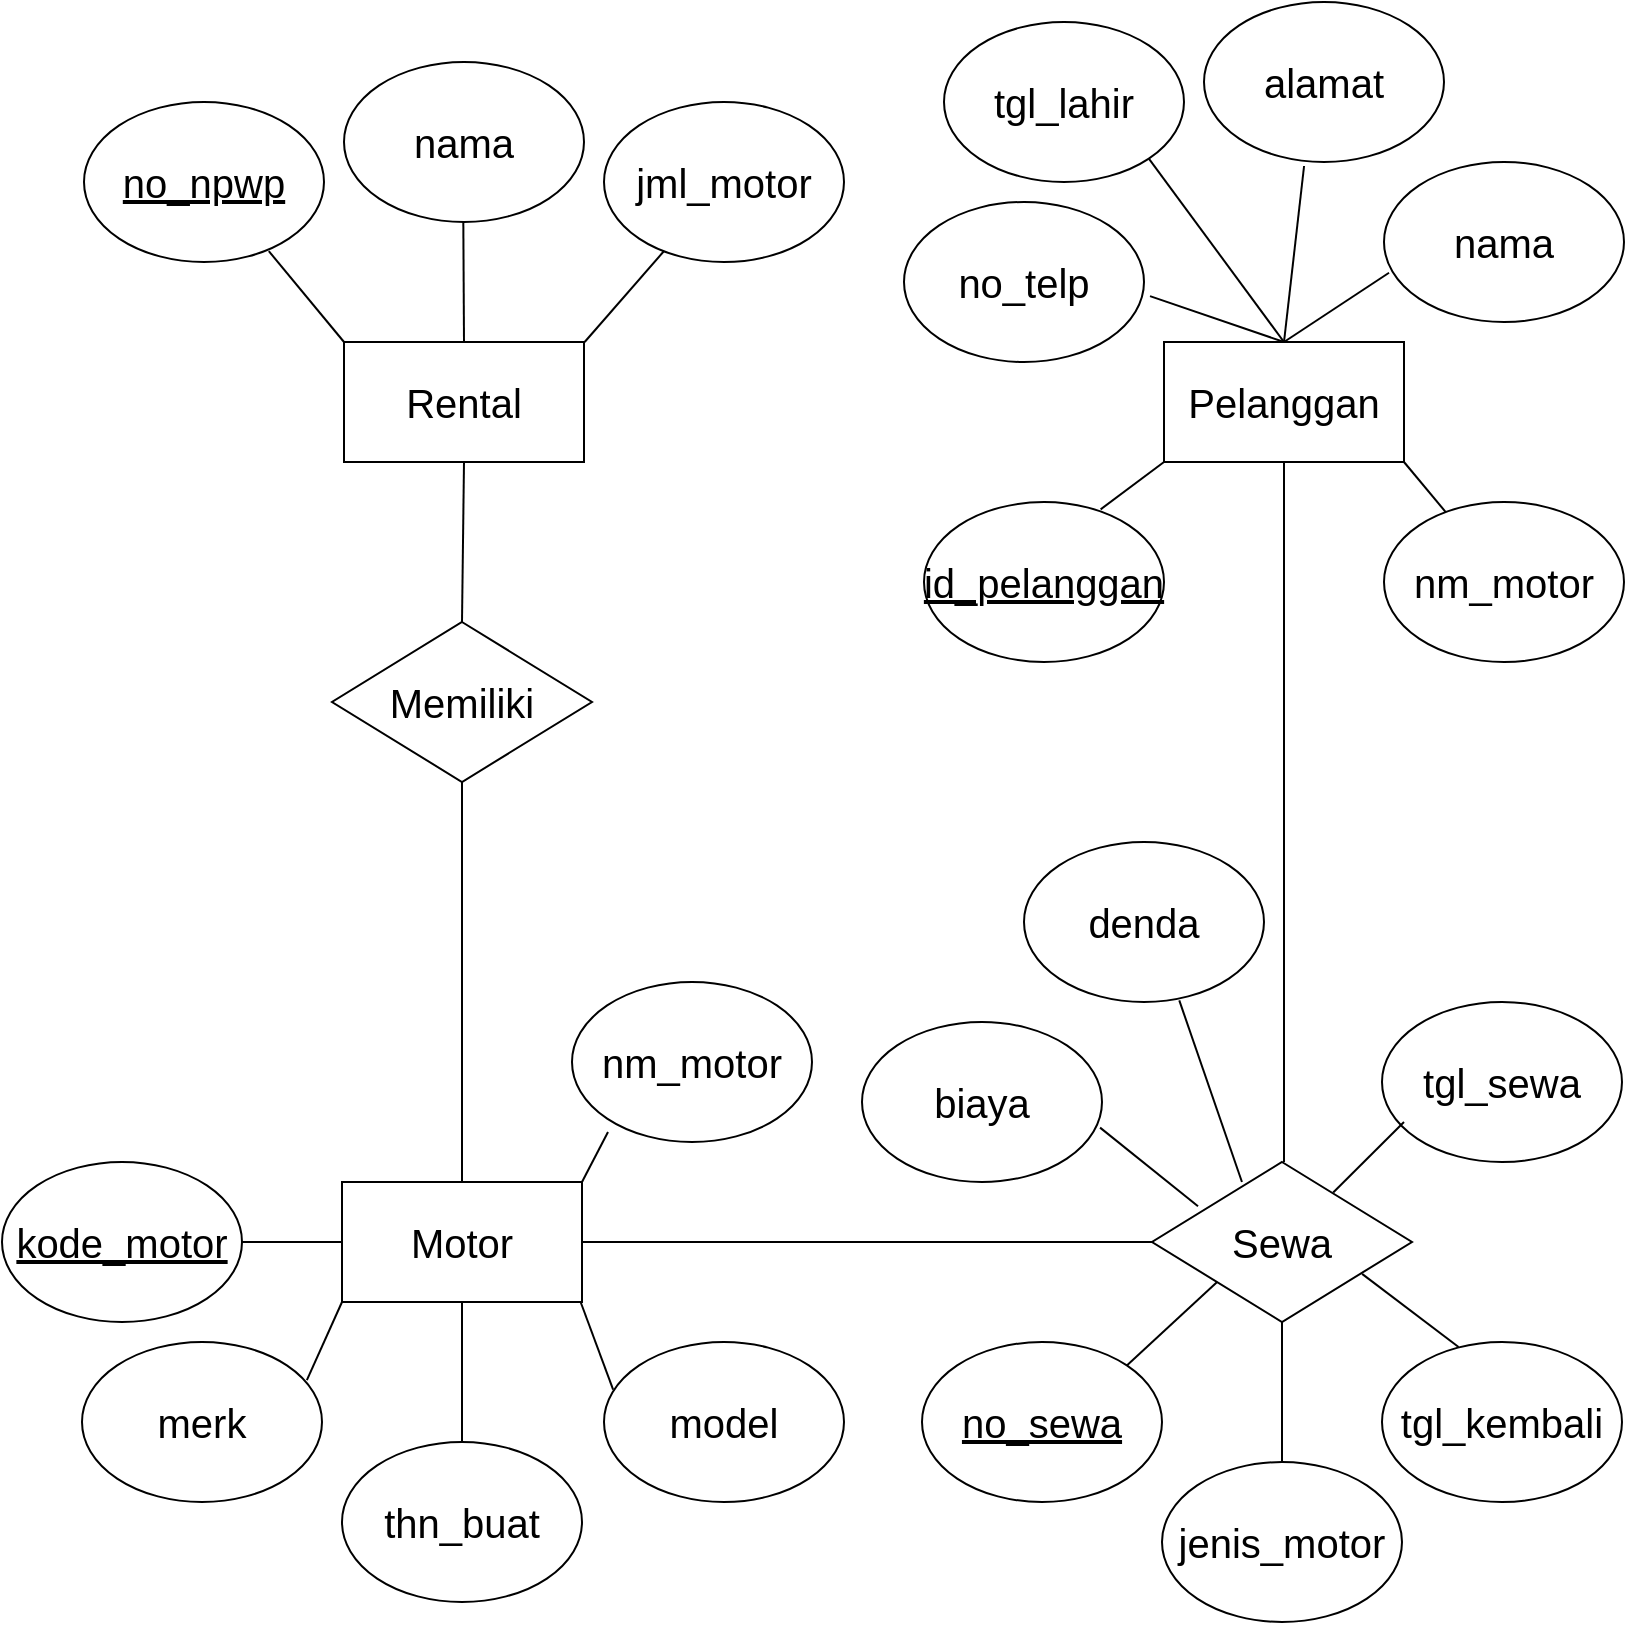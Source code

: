 <mxfile version="13.10.4" type="device"><diagram id="xQ3o0Gpfodc2S4XI9J0s" name="Page-1"><mxGraphModel dx="1422" dy="745" grid="1" gridSize="10" guides="1" tooltips="1" connect="1" arrows="1" fold="1" page="1" pageScale="1" pageWidth="827" pageHeight="1169" math="0" shadow="0"><root><mxCell id="0"/><mxCell id="1" parent="0"/><mxCell id="_W2idPtBpbDoPY4vQF8R-1" value="&lt;font style=&quot;font-size: 20px&quot;&gt;Rental&lt;/font&gt;" style="rounded=0;whiteSpace=wrap;html=1;" parent="1" vertex="1"><mxGeometry x="180" y="170" width="120" height="60" as="geometry"/></mxCell><mxCell id="_W2idPtBpbDoPY4vQF8R-2" value="&lt;font style=&quot;font-size: 20px&quot;&gt;Motor&lt;/font&gt;" style="rounded=0;whiteSpace=wrap;html=1;" parent="1" vertex="1"><mxGeometry x="179" y="590" width="120" height="60" as="geometry"/></mxCell><mxCell id="_W2idPtBpbDoPY4vQF8R-3" value="&lt;font style=&quot;font-size: 20px&quot;&gt;Pelanggan&lt;/font&gt;" style="rounded=0;whiteSpace=wrap;html=1;" parent="1" vertex="1"><mxGeometry x="590" y="170" width="120" height="60" as="geometry"/></mxCell><mxCell id="_W2idPtBpbDoPY4vQF8R-4" value="&lt;font style=&quot;font-size: 20px&quot;&gt;Sewa&lt;/font&gt;" style="rhombus;whiteSpace=wrap;html=1;" parent="1" vertex="1"><mxGeometry x="584" y="580" width="130" height="80" as="geometry"/></mxCell><mxCell id="_W2idPtBpbDoPY4vQF8R-5" value="&lt;font style=&quot;font-size: 20px&quot;&gt;Memiliki&lt;/font&gt;" style="rhombus;whiteSpace=wrap;html=1;" parent="1" vertex="1"><mxGeometry x="174" y="310" width="130" height="80" as="geometry"/></mxCell><mxCell id="_W2idPtBpbDoPY4vQF8R-6" value="&lt;font style=&quot;font-size: 20px&quot;&gt;&lt;u&gt;no_npwp&lt;/u&gt;&lt;/font&gt;" style="ellipse;whiteSpace=wrap;html=1;" parent="1" vertex="1"><mxGeometry x="50" y="50" width="120" height="80" as="geometry"/></mxCell><mxCell id="_W2idPtBpbDoPY4vQF8R-7" value="&lt;font style=&quot;font-size: 20px&quot;&gt;nama&lt;/font&gt;" style="ellipse;whiteSpace=wrap;html=1;" parent="1" vertex="1"><mxGeometry x="180" y="30" width="120" height="80" as="geometry"/></mxCell><mxCell id="_W2idPtBpbDoPY4vQF8R-9" value="&lt;font style=&quot;font-size: 20px&quot;&gt;jml_motor&lt;/font&gt;" style="ellipse;whiteSpace=wrap;html=1;" parent="1" vertex="1"><mxGeometry x="310" y="50" width="120" height="80" as="geometry"/></mxCell><mxCell id="_W2idPtBpbDoPY4vQF8R-12" value="&lt;font style=&quot;font-size: 20px&quot;&gt;&lt;u&gt;kode_motor&lt;/u&gt;&lt;/font&gt;" style="ellipse;whiteSpace=wrap;html=1;" parent="1" vertex="1"><mxGeometry x="9" y="580" width="120" height="80" as="geometry"/></mxCell><mxCell id="_W2idPtBpbDoPY4vQF8R-13" value="&lt;font style=&quot;font-size: 20px&quot;&gt;merk&lt;/font&gt;" style="ellipse;whiteSpace=wrap;html=1;" parent="1" vertex="1"><mxGeometry x="49" y="670" width="120" height="80" as="geometry"/></mxCell><mxCell id="_W2idPtBpbDoPY4vQF8R-14" value="&lt;font style=&quot;font-size: 20px&quot;&gt;thn_buat&lt;/font&gt;" style="ellipse;whiteSpace=wrap;html=1;" parent="1" vertex="1"><mxGeometry x="179" y="720" width="120" height="80" as="geometry"/></mxCell><mxCell id="_W2idPtBpbDoPY4vQF8R-15" value="&lt;font style=&quot;font-size: 20px&quot;&gt;model&lt;/font&gt;" style="ellipse;whiteSpace=wrap;html=1;" parent="1" vertex="1"><mxGeometry x="310" y="670" width="120" height="80" as="geometry"/></mxCell><mxCell id="_W2idPtBpbDoPY4vQF8R-16" value="&lt;font style=&quot;font-size: 20px&quot;&gt;&lt;u&gt;no_sewa&lt;/u&gt;&lt;/font&gt;" style="ellipse;whiteSpace=wrap;html=1;" parent="1" vertex="1"><mxGeometry x="469" y="670" width="120" height="80" as="geometry"/></mxCell><mxCell id="_W2idPtBpbDoPY4vQF8R-17" value="&lt;font style=&quot;font-size: 20px&quot;&gt;jenis_motor&lt;/font&gt;" style="ellipse;whiteSpace=wrap;html=1;" parent="1" vertex="1"><mxGeometry x="589" y="730" width="120" height="80" as="geometry"/></mxCell><mxCell id="_W2idPtBpbDoPY4vQF8R-18" value="&lt;font style=&quot;font-size: 20px&quot;&gt;tgl_kembali&lt;/font&gt;" style="ellipse;whiteSpace=wrap;html=1;" parent="1" vertex="1"><mxGeometry x="699" y="670" width="120" height="80" as="geometry"/></mxCell><mxCell id="_W2idPtBpbDoPY4vQF8R-19" value="&lt;font style=&quot;font-size: 20px&quot;&gt;tgl_sewa&lt;/font&gt;" style="ellipse;whiteSpace=wrap;html=1;" parent="1" vertex="1"><mxGeometry x="699" y="500" width="120" height="80" as="geometry"/></mxCell><mxCell id="_W2idPtBpbDoPY4vQF8R-20" value="&lt;font style=&quot;font-size: 20px&quot;&gt;biaya&lt;/font&gt;" style="ellipse;whiteSpace=wrap;html=1;" parent="1" vertex="1"><mxGeometry x="439" y="510" width="120" height="80" as="geometry"/></mxCell><mxCell id="_W2idPtBpbDoPY4vQF8R-21" value="&lt;font style=&quot;font-size: 20px&quot;&gt;denda&lt;/font&gt;" style="ellipse;whiteSpace=wrap;html=1;" parent="1" vertex="1"><mxGeometry x="520" y="420" width="120" height="80" as="geometry"/></mxCell><mxCell id="_W2idPtBpbDoPY4vQF8R-22" value="&lt;font style=&quot;font-size: 20px&quot;&gt;&lt;u&gt;id_pelanggan&lt;/u&gt;&lt;/font&gt;" style="ellipse;whiteSpace=wrap;html=1;" parent="1" vertex="1"><mxGeometry x="470" y="250" width="120" height="80" as="geometry"/></mxCell><mxCell id="_W2idPtBpbDoPY4vQF8R-23" value="&lt;font style=&quot;font-size: 20px&quot;&gt;nm_motor&lt;/font&gt;" style="ellipse;whiteSpace=wrap;html=1;" parent="1" vertex="1"><mxGeometry x="700" y="250" width="120" height="80" as="geometry"/></mxCell><mxCell id="_W2idPtBpbDoPY4vQF8R-24" value="&lt;font style=&quot;font-size: 20px&quot;&gt;nama&lt;/font&gt;" style="ellipse;whiteSpace=wrap;html=1;" parent="1" vertex="1"><mxGeometry x="700" y="80" width="120" height="80" as="geometry"/></mxCell><mxCell id="_W2idPtBpbDoPY4vQF8R-25" value="&lt;font style=&quot;font-size: 20px&quot;&gt;alamat&lt;/font&gt;" style="ellipse;whiteSpace=wrap;html=1;" parent="1" vertex="1"><mxGeometry x="610" width="120" height="80" as="geometry"/></mxCell><mxCell id="_W2idPtBpbDoPY4vQF8R-26" value="&lt;font style=&quot;font-size: 20px&quot;&gt;tgl_lahir&lt;/font&gt;" style="ellipse;whiteSpace=wrap;html=1;" parent="1" vertex="1"><mxGeometry x="480" y="10" width="120" height="80" as="geometry"/></mxCell><mxCell id="_W2idPtBpbDoPY4vQF8R-27" value="&lt;font style=&quot;font-size: 20px&quot;&gt;no_telp&lt;/font&gt;" style="ellipse;whiteSpace=wrap;html=1;" parent="1" vertex="1"><mxGeometry x="460" y="100" width="120" height="80" as="geometry"/></mxCell><mxCell id="_W2idPtBpbDoPY4vQF8R-28" value="" style="endArrow=none;html=1;entryX=0.5;entryY=1;entryDx=0;entryDy=0;exitX=0.5;exitY=0;exitDx=0;exitDy=0;" parent="1" source="_W2idPtBpbDoPY4vQF8R-5" target="_W2idPtBpbDoPY4vQF8R-1" edge="1"><mxGeometry width="50" height="50" relative="1" as="geometry"><mxPoint x="370" y="390" as="sourcePoint"/><mxPoint x="240" y="280" as="targetPoint"/></mxGeometry></mxCell><mxCell id="_W2idPtBpbDoPY4vQF8R-29" value="" style="endArrow=none;html=1;" parent="1" edge="1"><mxGeometry width="50" height="50" relative="1" as="geometry"><mxPoint x="239" y="590" as="sourcePoint"/><mxPoint x="239" y="390" as="targetPoint"/></mxGeometry></mxCell><mxCell id="_W2idPtBpbDoPY4vQF8R-30" value="" style="endArrow=none;html=1;entryX=0;entryY=0.5;entryDx=0;entryDy=0;exitX=1;exitY=0.5;exitDx=0;exitDy=0;" parent="1" source="_W2idPtBpbDoPY4vQF8R-2" target="_W2idPtBpbDoPY4vQF8R-4" edge="1"><mxGeometry width="50" height="50" relative="1" as="geometry"><mxPoint x="439" y="610.0" as="sourcePoint"/><mxPoint x="439" y="400.0" as="targetPoint"/></mxGeometry></mxCell><mxCell id="_W2idPtBpbDoPY4vQF8R-31" value="" style="endArrow=none;html=1;entryX=0.5;entryY=1;entryDx=0;entryDy=0;" parent="1" target="_W2idPtBpbDoPY4vQF8R-3" edge="1"><mxGeometry width="50" height="50" relative="1" as="geometry"><mxPoint x="650" y="580" as="sourcePoint"/><mxPoint x="649.66" y="500.0" as="targetPoint"/></mxGeometry></mxCell><mxCell id="_W2idPtBpbDoPY4vQF8R-32" value="" style="endArrow=none;html=1;entryX=0.5;entryY=1;entryDx=0;entryDy=0;" parent="1" edge="1"><mxGeometry width="50" height="50" relative="1" as="geometry"><mxPoint x="240" y="170" as="sourcePoint"/><mxPoint x="239.66" y="110.0" as="targetPoint"/></mxGeometry></mxCell><mxCell id="_W2idPtBpbDoPY4vQF8R-33" value="" style="endArrow=none;html=1;" parent="1" target="_W2idPtBpbDoPY4vQF8R-9" edge="1"><mxGeometry width="50" height="50" relative="1" as="geometry"><mxPoint x="300.34" y="170.0" as="sourcePoint"/><mxPoint x="300.0" y="110.0" as="targetPoint"/></mxGeometry></mxCell><mxCell id="_W2idPtBpbDoPY4vQF8R-35" value="" style="endArrow=none;html=1;entryX=0.77;entryY=0.932;entryDx=0;entryDy=0;entryPerimeter=0;" parent="1" target="_W2idPtBpbDoPY4vQF8R-6" edge="1"><mxGeometry width="50" height="50" relative="1" as="geometry"><mxPoint x="180.0" y="170.0" as="sourcePoint"/><mxPoint x="219.344" y="124.518" as="targetPoint"/></mxGeometry></mxCell><mxCell id="_W2idPtBpbDoPY4vQF8R-37" value="" style="endArrow=none;html=1;entryX=0.5;entryY=0;entryDx=0;entryDy=0;exitX=0.5;exitY=1;exitDx=0;exitDy=0;" parent="1" source="_W2idPtBpbDoPY4vQF8R-2" target="_W2idPtBpbDoPY4vQF8R-14" edge="1"><mxGeometry width="50" height="50" relative="1" as="geometry"><mxPoint x="239" y="670" as="sourcePoint"/><mxPoint x="239" y="390" as="targetPoint"/></mxGeometry></mxCell><mxCell id="_W2idPtBpbDoPY4vQF8R-38" value="" style="endArrow=none;html=1;entryX=0.038;entryY=0.298;entryDx=0;entryDy=0;exitX=0.5;exitY=1;exitDx=0;exitDy=0;entryPerimeter=0;" parent="1" target="_W2idPtBpbDoPY4vQF8R-15" edge="1"><mxGeometry width="50" height="50" relative="1" as="geometry"><mxPoint x="298.31" y="650" as="sourcePoint"/><mxPoint x="298.31" y="720.0" as="targetPoint"/></mxGeometry></mxCell><mxCell id="_W2idPtBpbDoPY4vQF8R-39" value="" style="endArrow=none;html=1;entryX=0.937;entryY=0.238;entryDx=0;entryDy=0;exitX=0.5;exitY=1;exitDx=0;exitDy=0;entryPerimeter=0;" parent="1" target="_W2idPtBpbDoPY4vQF8R-13" edge="1"><mxGeometry width="50" height="50" relative="1" as="geometry"><mxPoint x="179.0" y="650" as="sourcePoint"/><mxPoint x="204.25" y="693.84" as="targetPoint"/></mxGeometry></mxCell><mxCell id="_W2idPtBpbDoPY4vQF8R-40" value="" style="endArrow=none;html=1;entryX=1;entryY=0.5;entryDx=0;entryDy=0;exitX=0;exitY=0.5;exitDx=0;exitDy=0;" parent="1" source="_W2idPtBpbDoPY4vQF8R-2" target="_W2idPtBpbDoPY4vQF8R-12" edge="1"><mxGeometry width="50" height="50" relative="1" as="geometry"><mxPoint x="169" y="610" as="sourcePoint"/><mxPoint x="161.44" y="660" as="targetPoint"/></mxGeometry></mxCell><mxCell id="_W2idPtBpbDoPY4vQF8R-41" value="" style="endArrow=none;html=1;entryX=1;entryY=0;entryDx=0;entryDy=0;exitX=0.5;exitY=1;exitDx=0;exitDy=0;" parent="1" target="_W2idPtBpbDoPY4vQF8R-16" edge="1"><mxGeometry width="50" height="50" relative="1" as="geometry"><mxPoint x="616.56" y="640" as="sourcePoint"/><mxPoint x="599" y="679.04" as="targetPoint"/></mxGeometry></mxCell><mxCell id="_W2idPtBpbDoPY4vQF8R-42" value="" style="endArrow=none;html=1;entryX=0.5;entryY=0;entryDx=0;entryDy=0;exitX=0.5;exitY=1;exitDx=0;exitDy=0;" parent="1" source="_W2idPtBpbDoPY4vQF8R-4" target="_W2idPtBpbDoPY4vQF8R-17" edge="1"><mxGeometry width="50" height="50" relative="1" as="geometry"><mxPoint x="654.13" y="660" as="sourcePoint"/><mxPoint x="608.996" y="701.716" as="targetPoint"/></mxGeometry></mxCell><mxCell id="_W2idPtBpbDoPY4vQF8R-43" value="" style="endArrow=none;html=1;entryX=0.319;entryY=0.031;entryDx=0;entryDy=0;exitX=0.808;exitY=0.699;exitDx=0;exitDy=0;entryPerimeter=0;exitPerimeter=0;" parent="1" source="_W2idPtBpbDoPY4vQF8R-4" target="_W2idPtBpbDoPY4vQF8R-18" edge="1"><mxGeometry width="50" height="50" relative="1" as="geometry"><mxPoint x="714" y="618.28" as="sourcePoint"/><mxPoint x="668.866" y="659.996" as="targetPoint"/></mxGeometry></mxCell><mxCell id="_W2idPtBpbDoPY4vQF8R-44" value="" style="endArrow=none;html=1;exitX=0.697;exitY=0.191;exitDx=0;exitDy=0;exitPerimeter=0;" parent="1" source="_W2idPtBpbDoPY4vQF8R-4" edge="1"><mxGeometry width="50" height="50" relative="1" as="geometry"><mxPoint x="665.76" y="531.72" as="sourcePoint"/><mxPoint x="710" y="560" as="targetPoint"/></mxGeometry></mxCell><mxCell id="_W2idPtBpbDoPY4vQF8R-45" value="" style="endArrow=none;html=1;exitX=0.346;exitY=0.125;exitDx=0;exitDy=0;exitPerimeter=0;entryX=0.647;entryY=0.99;entryDx=0;entryDy=0;entryPerimeter=0;" parent="1" source="_W2idPtBpbDoPY4vQF8R-4" target="_W2idPtBpbDoPY4vQF8R-21" edge="1"><mxGeometry width="50" height="50" relative="1" as="geometry"><mxPoint x="563.61" y="515.28" as="sourcePoint"/><mxPoint x="599.0" y="480" as="targetPoint"/></mxGeometry></mxCell><mxCell id="_W2idPtBpbDoPY4vQF8R-46" value="" style="endArrow=none;html=1;exitX=0.177;exitY=0.277;exitDx=0;exitDy=0;exitPerimeter=0;entryX=0.992;entryY=0.66;entryDx=0;entryDy=0;entryPerimeter=0;" parent="1" source="_W2idPtBpbDoPY4vQF8R-4" target="_W2idPtBpbDoPY4vQF8R-20" edge="1"><mxGeometry width="50" height="50" relative="1" as="geometry"><mxPoint x="608.98" y="610" as="sourcePoint"/><mxPoint x="579.0" y="500" as="targetPoint"/></mxGeometry></mxCell><mxCell id="_W2idPtBpbDoPY4vQF8R-47" value="" style="endArrow=none;html=1;entryX=0.417;entryY=1.025;entryDx=0;entryDy=0;exitX=0.5;exitY=0;exitDx=0;exitDy=0;entryPerimeter=0;" parent="1" source="_W2idPtBpbDoPY4vQF8R-3" target="_W2idPtBpbDoPY4vQF8R-25" edge="1"><mxGeometry width="50" height="50" relative="1" as="geometry"><mxPoint x="649.92" y="160" as="sourcePoint"/><mxPoint x="649.58" y="100.0" as="targetPoint"/></mxGeometry></mxCell><mxCell id="_W2idPtBpbDoPY4vQF8R-48" value="" style="endArrow=none;html=1;entryX=1;entryY=1;entryDx=0;entryDy=0;exitX=0.5;exitY=0;exitDx=0;exitDy=0;" parent="1" target="_W2idPtBpbDoPY4vQF8R-26" edge="1"><mxGeometry width="50" height="50" relative="1" as="geometry"><mxPoint x="650" y="170" as="sourcePoint"/><mxPoint x="660.04" y="82" as="targetPoint"/></mxGeometry></mxCell><mxCell id="_W2idPtBpbDoPY4vQF8R-49" value="" style="endArrow=none;html=1;entryX=0.021;entryY=0.692;entryDx=0;entryDy=0;exitX=0.5;exitY=0;exitDx=0;exitDy=0;entryPerimeter=0;" parent="1" target="_W2idPtBpbDoPY4vQF8R-24" edge="1"><mxGeometry width="50" height="50" relative="1" as="geometry"><mxPoint x="650" y="170" as="sourcePoint"/><mxPoint x="660.04" y="82" as="targetPoint"/></mxGeometry></mxCell><mxCell id="_W2idPtBpbDoPY4vQF8R-50" value="" style="endArrow=none;html=1;entryX=1.025;entryY=0.588;entryDx=0;entryDy=0;exitX=0.5;exitY=0;exitDx=0;exitDy=0;entryPerimeter=0;" parent="1" target="_W2idPtBpbDoPY4vQF8R-27" edge="1"><mxGeometry width="50" height="50" relative="1" as="geometry"><mxPoint x="650" y="170" as="sourcePoint"/><mxPoint x="702.52" y="135.36" as="targetPoint"/></mxGeometry></mxCell><mxCell id="_W2idPtBpbDoPY4vQF8R-51" value="" style="endArrow=none;html=1;entryX=1;entryY=1;entryDx=0;entryDy=0;" parent="1" source="_W2idPtBpbDoPY4vQF8R-23" target="_W2idPtBpbDoPY4vQF8R-3" edge="1"><mxGeometry width="50" height="50" relative="1" as="geometry"><mxPoint x="740.84" y="250.48" as="sourcePoint"/><mxPoint x="670.0" y="240" as="targetPoint"/></mxGeometry></mxCell><mxCell id="_W2idPtBpbDoPY4vQF8R-52" value="" style="endArrow=none;html=1;entryX=0;entryY=1;entryDx=0;entryDy=0;exitX=0.736;exitY=0.046;exitDx=0;exitDy=0;exitPerimeter=0;" parent="1" source="_W2idPtBpbDoPY4vQF8R-22" target="_W2idPtBpbDoPY4vQF8R-3" edge="1"><mxGeometry width="50" height="50" relative="1" as="geometry"><mxPoint x="730.861" y="255.034" as="sourcePoint"/><mxPoint x="710" y="230" as="targetPoint"/></mxGeometry></mxCell><mxCell id="6zuyJ6aUBBSH-XFODy34-1" value="&lt;font style=&quot;font-size: 20px&quot;&gt;nm_motor&lt;/font&gt;" style="ellipse;whiteSpace=wrap;html=1;" parent="1" vertex="1"><mxGeometry x="294" y="490" width="120" height="80" as="geometry"/></mxCell><mxCell id="6zuyJ6aUBBSH-XFODy34-2" value="" style="endArrow=none;html=1;entryX=0.15;entryY=0.938;entryDx=0;entryDy=0;exitX=1;exitY=0;exitDx=0;exitDy=0;entryPerimeter=0;" parent="1" source="_W2idPtBpbDoPY4vQF8R-2" target="6zuyJ6aUBBSH-XFODy34-1" edge="1"><mxGeometry width="50" height="50" relative="1" as="geometry"><mxPoint x="298.31" y="650" as="sourcePoint"/><mxPoint x="314.56" y="693.84" as="targetPoint"/></mxGeometry></mxCell></root></mxGraphModel></diagram></mxfile>
